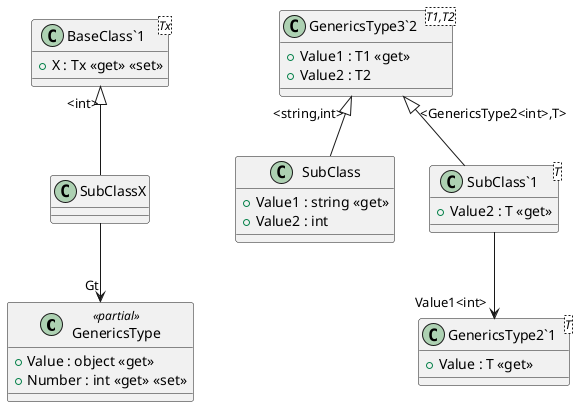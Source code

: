 ﻿@startuml
class GenericsType <<partial>> {
    + Value : object <<get>>
}
class "GenericsType2`1"<T> {
    + Value : T <<get>>
}
class "GenericsType3`2"<T1,T2> {
    + Value1 : T1 <<get>>
    + Value2 : T2
}
class SubClass {
    + Value1 : string <<get>>
    + Value2 : int
}
class "SubClass`1"<T> {
    + Value2 : T <<get>>
}
class SubClassX {
}
class "BaseClass`1"<Tx> {
    + X : Tx <<get>> <<set>>
}
class GenericsType <<partial>> {
    + Number : int <<get>> <<set>>
}
"GenericsType3`2" "<string,int>" <|-- SubClass
"GenericsType3`2" "<GenericsType2<int>,T>" <|-- "SubClass`1"
"SubClass`1" --> "Value1<int>" "GenericsType2`1"
"BaseClass`1" "<int>" <|-- SubClassX
SubClassX --> "Gt" GenericsType
@enduml
